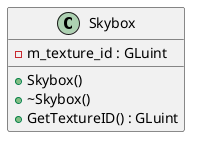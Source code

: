 @startuml



class Skybox {
	+Skybox()
	+~Skybox()
	+GetTextureID() : GLuint
	-m_texture_id : GLuint
}



@enduml
